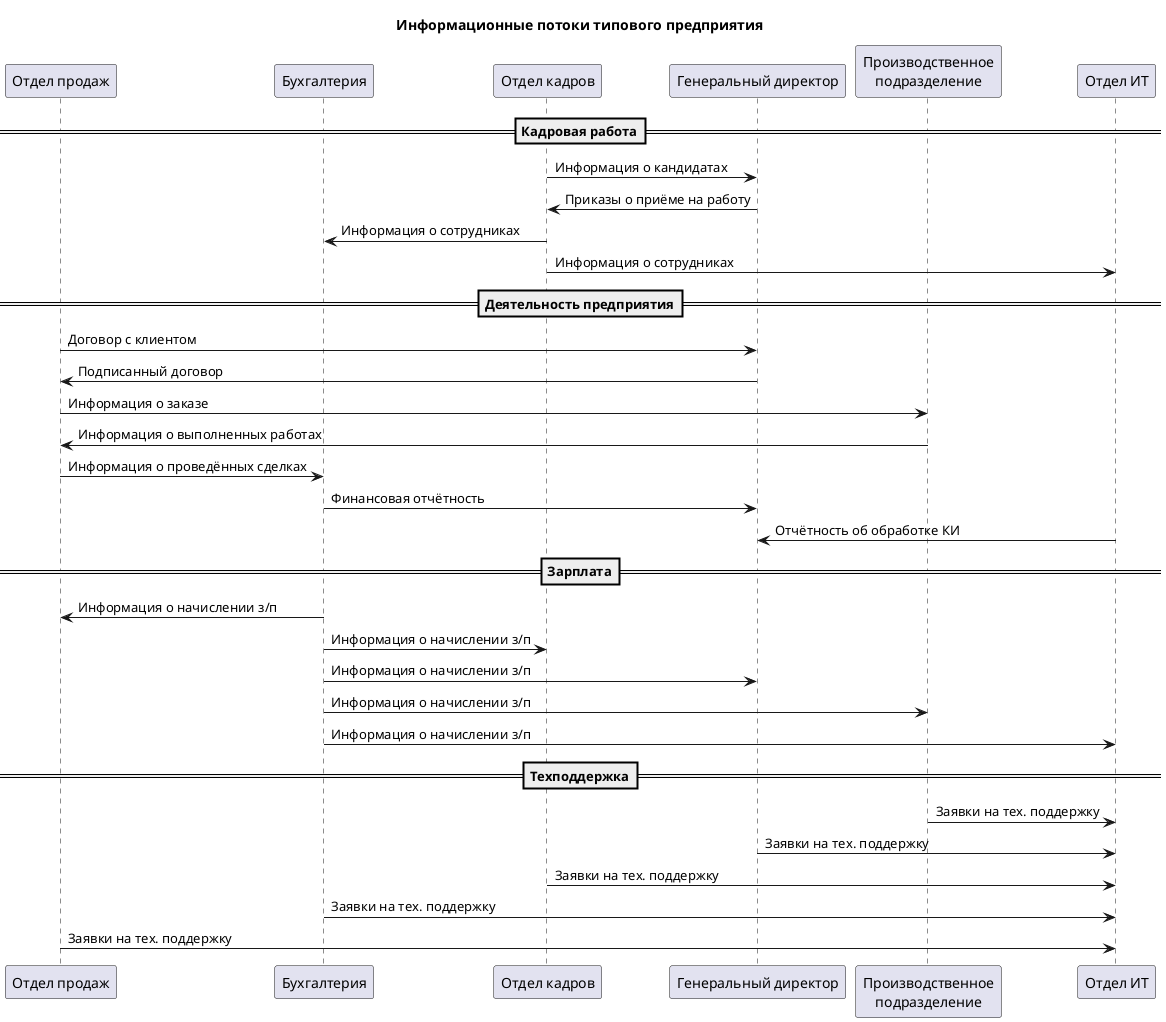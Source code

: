 @startuml ifd

title Информационные потоки типового предприятия

participant "Отдел продаж" as sales
participant "Бухгалтерия" as accounting
participant "Отдел кадров" as hr
participant "Генеральный директор" as ceo
participant "Производственное\nподразделение" as production
participant "Отдел ИТ" as it

==Кадровая работа==

hr -> ceo : Информация о кандидатах
ceo -> hr : Приказы о приёме на работу
hr -> accounting : Информация о сотрудниках
hr -> it : Информация о сотрудниках

==Деятельность предприятия==

sales -> ceo : Договор с клиентом
ceo -> sales : Подписанный договор

sales -> production : Информация о заказе
production -> sales : Информация о выполненных работах
sales -> accounting : Информация о проведённых сделках

accounting -> ceo : Финансовая отчётность
it -> ceo : Отчётность об обработке КИ

==Зарплата==

accounting -> sales : Информация о начислении з/п
accounting -> hr : Информация о начислении з/п
accounting -> ceo : Информация о начислении з/п
accounting -> production : Информация о начислении з/п
accounting -> it : Информация о начислении з/п

==Техподдержка==

production -> it : Заявки на тех. поддержку
ceo -> it : Заявки на тех. поддержку
hr -> it : Заявки на тех. поддержку
accounting -> it : Заявки на тех. поддержку
sales -> it : Заявки на тех. поддержку

@enduml